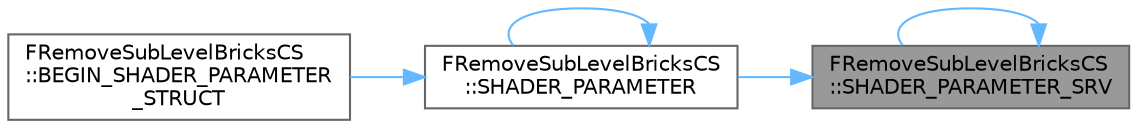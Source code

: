 digraph "FRemoveSubLevelBricksCS::SHADER_PARAMETER_SRV"
{
 // INTERACTIVE_SVG=YES
 // LATEX_PDF_SIZE
  bgcolor="transparent";
  edge [fontname=Helvetica,fontsize=10,labelfontname=Helvetica,labelfontsize=10];
  node [fontname=Helvetica,fontsize=10,shape=box,height=0.2,width=0.4];
  rankdir="RL";
  Node1 [id="Node000001",label="FRemoveSubLevelBricksCS\l::SHADER_PARAMETER_SRV",height=0.2,width=0.4,color="gray40", fillcolor="grey60", style="filled", fontcolor="black",tooltip=" "];
  Node1 -> Node2 [id="edge1_Node000001_Node000002",dir="back",color="steelblue1",style="solid",tooltip=" "];
  Node2 [id="Node000002",label="FRemoveSubLevelBricksCS\l::SHADER_PARAMETER",height=0.2,width=0.4,color="grey40", fillcolor="white", style="filled",URL="$de/df7/classFRemoveSubLevelBricksCS.html#adbd36a3b6075ad2088fdb81da788a605",tooltip=" "];
  Node2 -> Node3 [id="edge2_Node000002_Node000003",dir="back",color="steelblue1",style="solid",tooltip=" "];
  Node3 [id="Node000003",label="FRemoveSubLevelBricksCS\l::BEGIN_SHADER_PARAMETER\l_STRUCT",height=0.2,width=0.4,color="grey40", fillcolor="white", style="filled",URL="$de/df7/classFRemoveSubLevelBricksCS.html#a904948f250068dac3ece16c9a22e7431",tooltip=" "];
  Node2 -> Node2 [id="edge3_Node000002_Node000002",dir="back",color="steelblue1",style="solid",tooltip=" "];
  Node1 -> Node1 [id="edge4_Node000001_Node000001",dir="back",color="steelblue1",style="solid",tooltip=" "];
}
